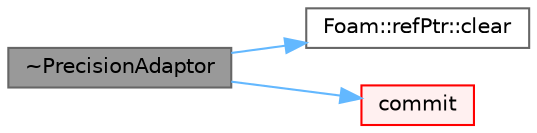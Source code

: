 digraph "~PrecisionAdaptor"
{
 // LATEX_PDF_SIZE
  bgcolor="transparent";
  edge [fontname=Helvetica,fontsize=10,labelfontname=Helvetica,labelfontsize=10];
  node [fontname=Helvetica,fontsize=10,shape=box,height=0.2,width=0.4];
  rankdir="LR";
  Node1 [id="Node000001",label="~PrecisionAdaptor",height=0.2,width=0.4,color="gray40", fillcolor="grey60", style="filled", fontcolor="black",tooltip=" "];
  Node1 -> Node2 [id="edge1_Node000001_Node000002",color="steelblue1",style="solid",tooltip=" "];
  Node2 [id="Node000002",label="Foam::refPtr::clear",height=0.2,width=0.4,color="grey40", fillcolor="white", style="filled",URL="$classFoam_1_1refPtr.html#a744d77770479796c03558e962630ded5",tooltip=" "];
  Node1 -> Node3 [id="edge2_Node000001_Node000003",color="steelblue1",style="solid",tooltip=" "];
  Node3 [id="Node000003",label="commit",height=0.2,width=0.4,color="red", fillcolor="#FFF0F0", style="filled",URL="$classFoam_1_1PrecisionAdaptor.html#ad55316f5135cdae6aa6c5a763f6c3473",tooltip=" "];
}

